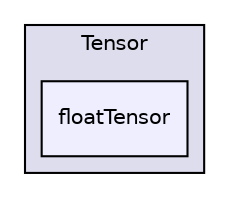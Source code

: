digraph "src/OpenFOAM/primitives/Tensor/floatTensor" {
  bgcolor=transparent;
  compound=true
  node [ fontsize="10", fontname="Helvetica"];
  edge [ labelfontsize="10", labelfontname="Helvetica"];
  subgraph clusterdir_15da0e2a135f43ffeb4645c968ce8ac7 {
    graph [ bgcolor="#ddddee", pencolor="black", label="Tensor" fontname="Helvetica", fontsize="10", URL="dir_15da0e2a135f43ffeb4645c968ce8ac7.html"]
  dir_62f7029a063305f6849b466b4779f210 [shape=box, label="floatTensor", style="filled", fillcolor="#eeeeff", pencolor="black", URL="dir_62f7029a063305f6849b466b4779f210.html"];
  }
}

